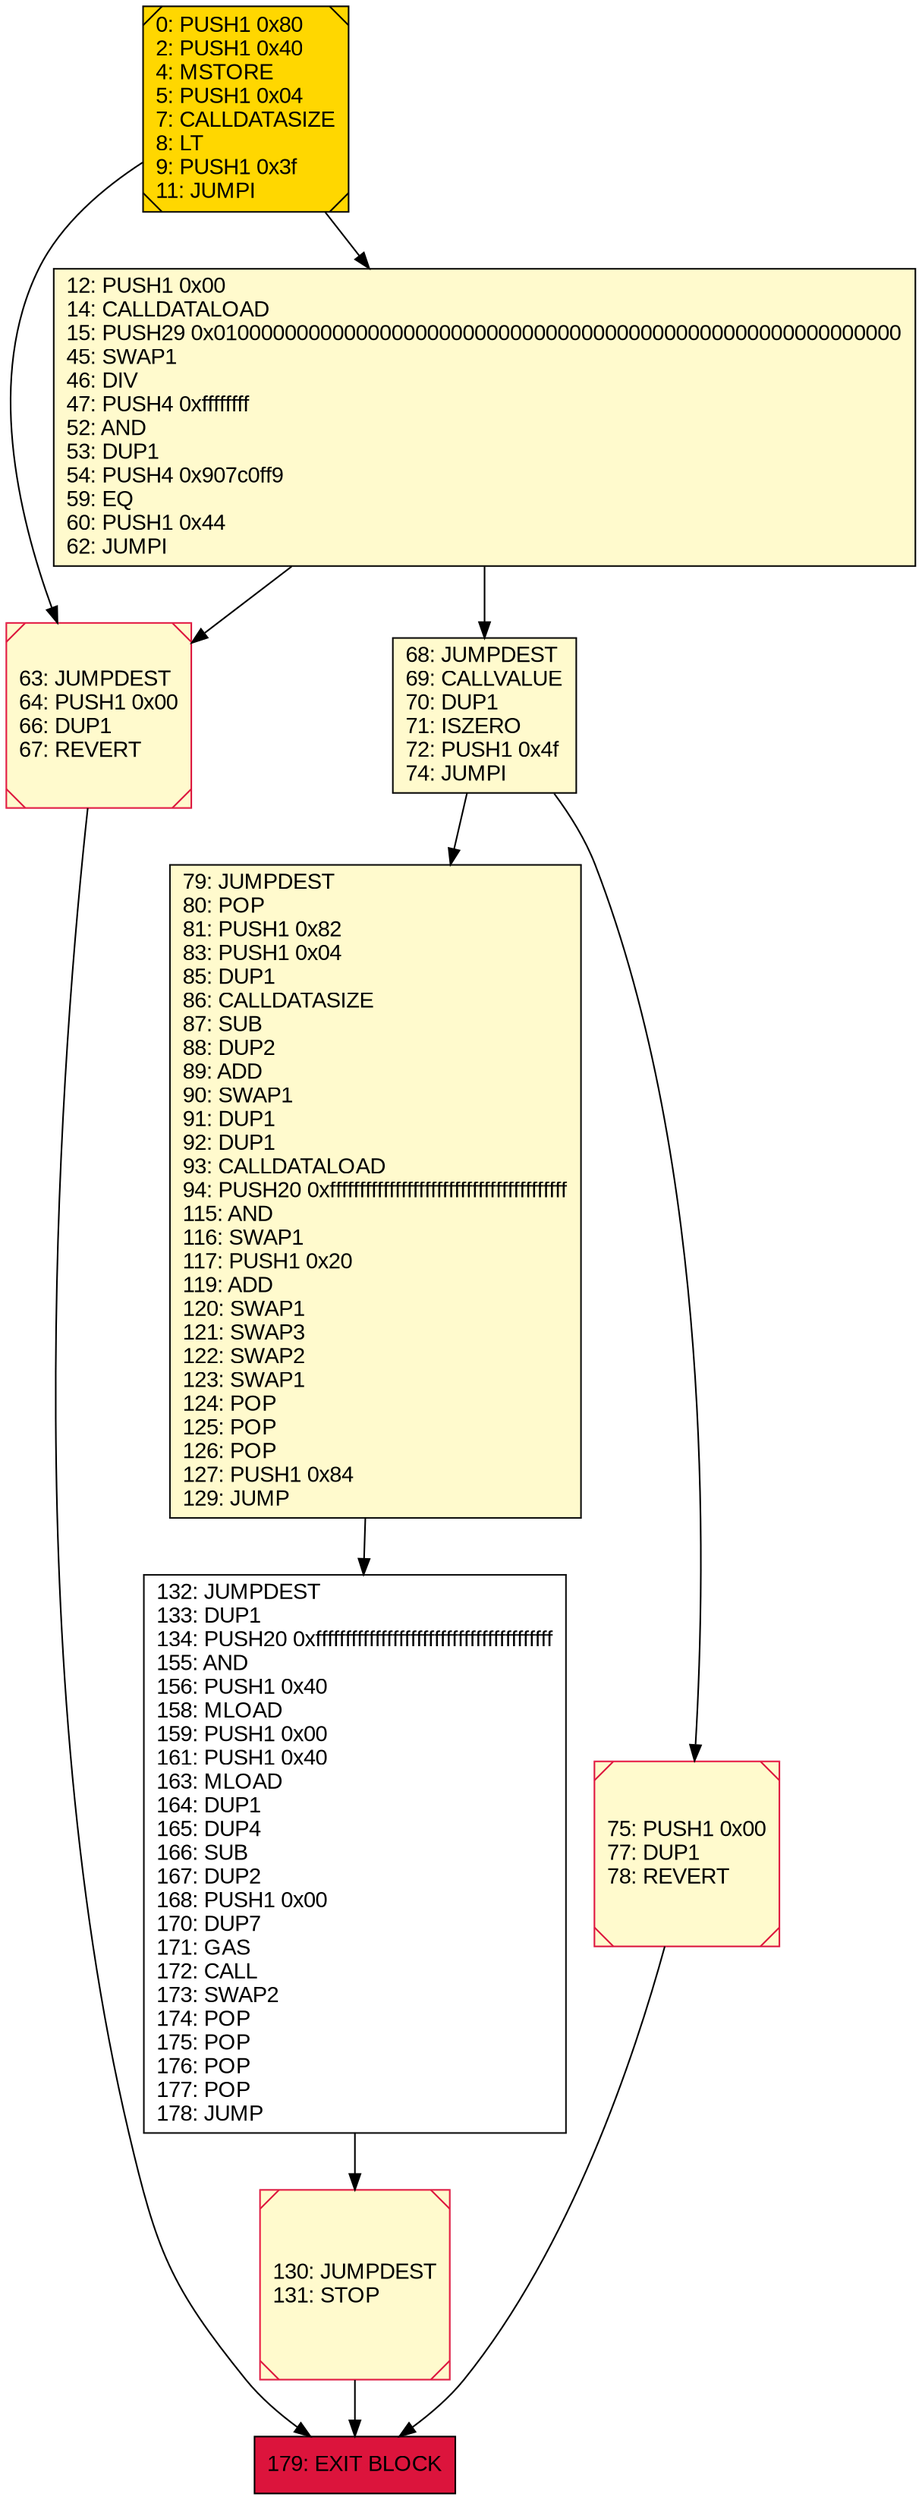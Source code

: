 digraph G {
bgcolor=transparent rankdir=UD;
node [shape=box style=filled color=black fillcolor=white fontname=arial fontcolor=black];
0 [label="0: PUSH1 0x80\l2: PUSH1 0x40\l4: MSTORE\l5: PUSH1 0x04\l7: CALLDATASIZE\l8: LT\l9: PUSH1 0x3f\l11: JUMPI\l" fillcolor=lemonchiffon shape=Msquare fillcolor=gold ];
179 [label="179: EXIT BLOCK\l" fillcolor=crimson ];
68 [label="68: JUMPDEST\l69: CALLVALUE\l70: DUP1\l71: ISZERO\l72: PUSH1 0x4f\l74: JUMPI\l" fillcolor=lemonchiffon ];
130 [label="130: JUMPDEST\l131: STOP\l" fillcolor=lemonchiffon shape=Msquare color=crimson ];
79 [label="79: JUMPDEST\l80: POP\l81: PUSH1 0x82\l83: PUSH1 0x04\l85: DUP1\l86: CALLDATASIZE\l87: SUB\l88: DUP2\l89: ADD\l90: SWAP1\l91: DUP1\l92: DUP1\l93: CALLDATALOAD\l94: PUSH20 0xffffffffffffffffffffffffffffffffffffffff\l115: AND\l116: SWAP1\l117: PUSH1 0x20\l119: ADD\l120: SWAP1\l121: SWAP3\l122: SWAP2\l123: SWAP1\l124: POP\l125: POP\l126: POP\l127: PUSH1 0x84\l129: JUMP\l" fillcolor=lemonchiffon ];
132 [label="132: JUMPDEST\l133: DUP1\l134: PUSH20 0xffffffffffffffffffffffffffffffffffffffff\l155: AND\l156: PUSH1 0x40\l158: MLOAD\l159: PUSH1 0x00\l161: PUSH1 0x40\l163: MLOAD\l164: DUP1\l165: DUP4\l166: SUB\l167: DUP2\l168: PUSH1 0x00\l170: DUP7\l171: GAS\l172: CALL\l173: SWAP2\l174: POP\l175: POP\l176: POP\l177: POP\l178: JUMP\l" ];
63 [label="63: JUMPDEST\l64: PUSH1 0x00\l66: DUP1\l67: REVERT\l" fillcolor=lemonchiffon shape=Msquare color=crimson ];
75 [label="75: PUSH1 0x00\l77: DUP1\l78: REVERT\l" fillcolor=lemonchiffon shape=Msquare color=crimson ];
12 [label="12: PUSH1 0x00\l14: CALLDATALOAD\l15: PUSH29 0x0100000000000000000000000000000000000000000000000000000000\l45: SWAP1\l46: DIV\l47: PUSH4 0xffffffff\l52: AND\l53: DUP1\l54: PUSH4 0x907c0ff9\l59: EQ\l60: PUSH1 0x44\l62: JUMPI\l" fillcolor=lemonchiffon ];
79 -> 132;
130 -> 179;
12 -> 63;
12 -> 68;
63 -> 179;
75 -> 179;
0 -> 63;
0 -> 12;
68 -> 79;
68 -> 75;
132 -> 130;
}